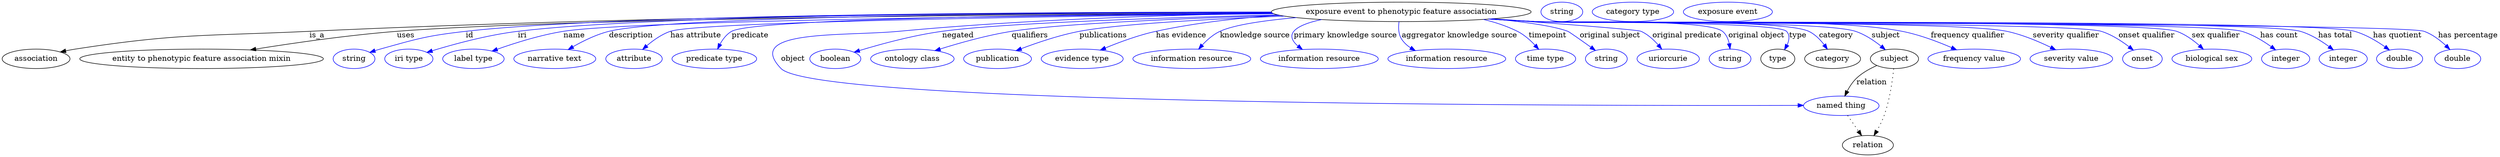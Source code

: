 digraph {
	graph [bb="0,0,4596.4,283"];
	node [label="\N"];
	"exposure event to phenotypic feature association"	[height=0.5,
		label="exposure event to phenotypic feature association",
		pos="2576.4,265",
		width=6.6439];
	association	[height=0.5,
		pos="62.394,178",
		width=1.7332];
	"exposure event to phenotypic feature association" -> association	[label=is_a,
		lp="580.39,221.5",
		pos="e,107.12,190.7 2337.2,264.38 1960.4,263.96 1205.7,258.96 566.39,229 374.05,219.99 324.67,225.55 134.39,196 128.7,195.12 122.8,194.02 \
116.92,192.81"];
	"entity to phenotypic feature association mixin"	[height=0.5,
		pos="367.39,178",
		width=6.2286];
	"exposure event to phenotypic feature association" -> "entity to phenotypic feature association mixin"	[label=uses,
		lp="743.89,221.5",
		pos="e,457.32,194.52 2338.4,263.03 1911.9,260.69 1033.1,253.03 727.39,229 639.08,222.06 539.35,207.69 467.3,196.13"];
	id	[color=blue,
		height=0.5,
		label=string,
		pos="648.39,178",
		width=1.0652];
	"exposure event to phenotypic feature association" -> id	[color=blue,
		label=id,
		lp="861.39,221.5",
		pos="e,677.38,189.97 2337.2,264.62 1933.6,264.74 1134,260.77 854.39,229 783.12,220.9 765.47,215.35 696.39,196 693.29,195.13 690.09,194.16 \
686.89,193.14",
		style=solid];
	iri	[color=blue,
		height=0.5,
		label="iri type",
		pos="749.39,178",
		width=1.2277];
	"exposure event to phenotypic feature association" -> iri	[color=blue,
		label=iri,
		lp="958.39,221.5",
		pos="e,782.71,189.98 2337,264.66 1951.8,264.73 1211.2,260.56 950.39,229 894.94,222.29 832.78,205.31 792.47,193",
		style=solid];
	name	[color=blue,
		height=0.5,
		label="label type",
		pos="868.39,178",
		width=1.5707];
	"exposure event to phenotypic feature association" -> name	[color=blue,
		label=name,
		lp="1054.4,221.5",
		pos="e,902.73,192.32 2340.1,262.14 1939.8,258.47 1159.3,248.85 1034.4,229 992.1,222.28 945.54,207.58 912.52,195.85",
		style=solid];
	description	[color=blue,
		height=0.5,
		label="narrative text",
		pos="1018.4,178",
		width=2.0943];
	"exposure event to phenotypic feature association" -> description	[color=blue,
		label=description,
		lp="1157.9,221.5",
		pos="e,1042.8,195.22 2337.5,264.02 1954,263.19 1232,257.75 1117.4,229 1094.1,223.16 1070,211.16 1051.5,200.38",
		style=solid];
	"has attribute"	[color=blue,
		height=0.5,
		label=attribute,
		pos="1163.4,178",
		width=1.4443];
	"exposure event to phenotypic feature association" -> "has attribute"	[color=blue,
		label="has attribute",
		lp="1277.4,221.5",
		pos="e,1179.3,195.41 2341.4,261.58 1969.5,257.21 1281.8,246.8 1230.4,229 1214.3,223.44 1199,212.52 1187,202.3",
		style=solid];
	predicate	[color=blue,
		height=0.5,
		label="predicate type",
		pos="1311.4,178",
		width=2.1665];
	"exposure event to phenotypic feature association" -> predicate	[color=blue,
		label=predicate,
		lp="1377.4,221.5",
		pos="e,1317.4,196.12 2338.6,262.94 1992.4,260.58 1385.8,253.02 1343.4,229 1334,223.67 1326.9,214.3 1321.8,205.1",
		style=solid];
	object	[color=blue,
		height=0.5,
		label="named thing",
		pos="3387.4,91",
		width=1.9318];
	"exposure event to phenotypic feature association" -> object	[color=blue,
		label=object,
		lp="1456.4,178",
		pos="e,3317.7,91.747 2339.5,262.46 2152.1,259.46 1884,251.19 1650.4,229 1550.1,219.47 1364.4,232.49 1434.4,160 1500.5,91.603 2949,90.853 \
3307.6,91.721",
		style=solid];
	negated	[color=blue,
		height=0.5,
		label=boolean,
		pos="1534.4,178",
		width=1.2999];
	"exposure event to phenotypic feature association" -> negated	[color=blue,
		label=negated,
		lp="1759.4,221.5",
		pos="e,1569,190.38 2349,259.42 2139.8,254.32 1845.3,244.68 1730.4,229 1677.3,221.76 1617.9,205.39 1578.5,193.34",
		style=solid];
	qualifiers	[color=blue,
		height=0.5,
		label="ontology class",
		pos="1675.4,178",
		width=2.1304];
	"exposure event to phenotypic feature association" -> qualifiers	[color=blue,
		label=qualifiers,
		lp="1891.9,221.5",
		pos="e,1717,193.16 2353.5,258.43 2178.8,253.08 1950.3,243.61 1858.4,229 1813.2,221.81 1763.2,207.7 1726.8,196.3",
		style=solid];
	publications	[color=blue,
		height=0.5,
		label=publication,
		pos="1832.4,178",
		width=1.7332];
	"exposure event to phenotypic feature association" -> publications	[color=blue,
		label=publications,
		lp="2027.4,221.5",
		pos="e,1866.5,193.14 2361,257.16 2221.7,251.6 2053.6,242.46 1983.4,229 1946.4,221.9 1905.9,208.15 1876.1,196.86",
		style=solid];
	"has evidence"	[color=blue,
		height=0.5,
		label="evidence type",
		pos="1988.4,178",
		width=2.0943];
	"exposure event to phenotypic feature association" -> "has evidence"	[color=blue,
		label="has evidence",
		lp="2170.9,221.5",
		pos="e,2021.7,194.19 2351.6,258.79 2278.5,253.87 2197.4,244.94 2124.4,229 2092.2,221.98 2057.4,209.06 2031,198.12",
		style=solid];
	"knowledge source"	[color=blue,
		height=0.5,
		label="information resource",
		pos="2190.4,178",
		width=3.015];
	"exposure event to phenotypic feature association" -> "knowledge source"	[color=blue,
		label="knowledge source",
		lp="2306.9,221.5",
		pos="e,2203,195.94 2383.1,254.38 2324.4,249.16 2268.6,241.16 2242.4,229 2230,223.23 2218.7,213.26 2209.8,203.74",
		style=solid];
	"primary knowledge source"	[color=blue,
		height=0.5,
		label="information resource",
		pos="2425.4,178",
		width=3.015];
	"exposure event to phenotypic feature association" -> "primary knowledge source"	[color=blue,
		label="primary knowledge source",
		lp="2473.4,221.5",
		pos="e,2394.2,195.46 2429.6,250.78 2405.9,245.71 2386.5,238.7 2378.4,229 2370.6,219.76 2376.4,210.01 2386.1,201.6",
		style=solid];
	"aggregator knowledge source"	[color=blue,
		height=0.5,
		label="information resource",
		pos="2660.4,178",
		width=3.015];
	"exposure event to phenotypic feature association" -> "aggregator knowledge source"	[color=blue,
		label="aggregator knowledge source",
		lp="2683.9,221.5",
		pos="e,2602.3,193.23 2572.3,246.85 2570.9,236.48 2571,223.49 2577.4,214 2581.6,207.77 2587.2,202.65 2593.4,198.43",
		style=solid];
	timepoint	[color=blue,
		height=0.5,
		label="time type",
		pos="2842.4,178",
		width=1.5346];
	"exposure event to phenotypic feature association" -> timepoint	[color=blue,
		label=timepoint,
		lp="2846.4,221.5",
		pos="e,2829.7,195.66 2727.7,251.04 2749.4,245.85 2771,238.73 2790.4,229 2802.6,222.87 2813.9,212.85 2822.8,203.39",
		style=solid];
	"original subject"	[color=blue,
		height=0.5,
		label=string,
		pos="2954.4,178",
		width=1.0652];
	"exposure event to phenotypic feature association" -> "original subject"	[color=blue,
		label="original subject",
		lp="2961.4,221.5",
		pos="e,2934.2,193.57 2744.6,252.17 2801.5,246.59 2857.3,238.94 2883.4,229 2885.9,228.05 2907.3,212.91 2925.9,199.53",
		style=solid];
	"original predicate"	[color=blue,
		height=0.5,
		label=uriorcurie,
		pos="3068.4,178",
		width=1.5887];
	"exposure event to phenotypic feature association" -> "original predicate"	[color=blue,
		label="original predicate",
		lp="3102.9,221.5",
		pos="e,3056.5,196.06 2743.5,252.09 2866,243.16 3011.9,231.97 3018.4,229 3030.6,223.38 3041.5,213.43 3050,203.88",
		style=solid];
	"original object"	[color=blue,
		height=0.5,
		label=string,
		pos="3182.4,178",
		width=1.0652];
	"exposure event to phenotypic feature association" -> "original object"	[color=blue,
		label="original object",
		lp="3230.9,221.5",
		pos="e,3182.4,196.12 2744.5,252.16 2771.5,250.36 2799.2,248.58 2825.4,247 2863.5,244.7 3138.6,252.85 3168.4,229 3175.3,223.47 3179,214.84 \
3180.9,206.29",
		style=solid];
	type	[height=0.5,
		pos="3270.4,178",
		width=0.86659];
	"exposure event to phenotypic feature association" -> type	[color=blue,
		label=type,
		lp="3307.4,221.5",
		pos="e,3282.7,194.83 2742.1,252.01 2769.9,250.19 2798.5,248.44 2825.4,247 2851,245.63 3268.6,247.47 3286.4,229 3293,222.17 3291.6,212.65 \
3287.6,203.75",
		style=solid];
	category	[height=0.5,
		pos="3371.4,178",
		width=1.4263];
	"exposure event to phenotypic feature association" -> category	[color=blue,
		label=category,
		lp="3377.9,221.5",
		pos="e,3361.8,195.73 2741.8,251.96 2769.7,250.14 2798.3,248.41 2825.4,247 2881.1,244.1 3277,252.9 3327.4,229 3338.9,223.56 3348.6,213.59 \
3356,203.97",
		style=solid];
	subject	[height=0.5,
		pos="3485.4,178",
		width=1.2277];
	"exposure event to phenotypic feature association" -> subject	[color=blue,
		label=subject,
		lp="3469.4,221.5",
		pos="e,3468.6,194.9 2740.8,251.9 2769,250.08 2798,248.35 2825.4,247 2890.7,243.77 3351.3,249.49 3413.4,229 3430.7,223.29 3447.6,211.98 \
3460.6,201.56",
		style=solid];
	"frequency qualifier"	[color=blue,
		height=0.5,
		label="frequency value",
		pos="3632.4,178",
		width=2.3651];
	"exposure event to phenotypic feature association" -> "frequency qualifier"	[color=blue,
		label="frequency qualifier",
		lp="3620.4,221.5",
		pos="e,3599.9,194.69 2740.1,251.85 2768.5,250.02 2797.8,248.31 2825.4,247 2975.1,239.9 3352.3,257.76 3499.4,229 3531,222.83 3564.9,209.98 \
3590.5,198.85",
		style=solid];
	"severity qualifier"	[color=blue,
		height=0.5,
		label="severity value",
		pos="3811.4,178",
		width=2.1123];
	"exposure event to phenotypic feature association" -> "severity qualifier"	[color=blue,
		label="severity qualifier",
		lp="3801.4,221.5",
		pos="e,3782.6,194.75 2739.1,251.78 2767.8,249.94 2797.5,248.24 2825.4,247 2921.7,242.72 3598.1,249.02 3692.4,229 3720.7,222.99 3750.8,\
210.31 3773.6,199.22",
		style=solid];
	"onset qualifier"	[color=blue,
		height=0.5,
		label=onset,
		pos="3941.4,178",
		width=1.011];
	"exposure event to phenotypic feature association" -> "onset qualifier"	[color=blue,
		label="onset qualifier",
		lp="3948.9,221.5",
		pos="e,3924.7,194.26 2738.4,251.74 2767.4,249.89 2797.3,248.2 2825.4,247 2883.2,244.53 3811.2,246.24 3866.4,229 3884.8,223.24 3902.9,\
211.42 3916.7,200.72",
		style=solid];
	"sex qualifier"	[color=blue,
		height=0.5,
		label="biological sex",
		pos="4069.4,178",
		width=2.0401];
	"exposure event to phenotypic feature association" -> "sex qualifier"	[color=blue,
		label="sex qualifier",
		lp="4076.4,221.5",
		pos="e,4053.8,195.71 2738.1,251.71 2767.1,249.86 2797.1,248.18 2825.4,247 2890.8,244.27 3942.5,250.57 4004.4,229 4020,223.55 4034.8,212.75 \
4046.4,202.58",
		style=solid];
	"has count"	[color=blue,
		height=0.5,
		label=integer,
		pos="4205.4,178",
		width=1.2277];
	"exposure event to phenotypic feature association" -> "has count"	[color=blue,
		label="has count",
		lp="4193.4,221.5",
		pos="e,4186.8,194.54 2737.7,251.7 2766.9,249.84 2797,248.16 2825.4,247 2897.5,244.04 4055.1,249.18 4124.4,229 4144,223.28 4163.6,211.41 \
4178.6,200.67",
		style=solid];
	"has total"	[color=blue,
		height=0.5,
		label=integer,
		pos="4311.4,178",
		width=1.2277];
	"exposure event to phenotypic feature association" -> "has total"	[color=blue,
		label="has total",
		lp="4296.9,221.5",
		pos="e,4293.4,194.54 2737.7,251.68 2766.9,249.82 2797,248.15 2825.4,247 2903.5,243.84 4157.5,251.24 4232.4,229 4251.6,223.29 4270.7,211.42 \
4285.3,200.68",
		style=solid];
	"has quotient"	[color=blue,
		height=0.5,
		label=double,
		pos="4415.4,178",
		width=1.1735];
	"exposure event to phenotypic feature association" -> "has quotient"	[color=blue,
		label="has quotient",
		lp="4411.4,221.5",
		pos="e,4396.7,194.31 2737.4,251.68 2766.7,249.82 2796.9,248.14 2825.4,247 2909.1,243.65 4251.9,251.9 4332.4,229 4352.5,223.27 4372.7,\
211.28 4388.2,200.48",
		style=solid];
	"has percentage"	[color=blue,
		height=0.5,
		label=double,
		pos="4522.4,178",
		width=1.1735];
	"exposure event to phenotypic feature association" -> "has percentage"	[color=blue,
		label="has percentage",
		lp="4541.4,221.5",
		pos="e,4507.9,195.47 2737.4,251.66 2766.7,249.8 2796.9,248.13 2825.4,247 2870.8,245.2 4417.6,244.35 4460.4,229 4475.5,223.58 4489.6,212.83 \
4500.6,202.67",
		style=solid];
	relation	[height=0.5,
		pos="3436.4,18",
		width=1.2999];
	object -> relation	[pos="e,3424.9,35.705 3399,73.174 3405,64.509 3412.4,53.768 3419,44.141",
		style=dotted];
	association_type	[color=blue,
		height=0.5,
		label=string,
		pos="2872.4,265",
		width=1.0652];
	association_category	[color=blue,
		height=0.5,
		label="category type",
		pos="3003.4,265",
		width=2.0762];
	subject -> object	[label=relation,
		lp="3443.4,134.5",
		pos="e,3393.8,108.97 3452.9,165.59 3440.1,159.94 3426,152.13 3415.4,142 3408.4,135.31 3402.7,126.48 3398.3,118.1"];
	subject -> relation	[pos="e,3447.6,35.828 3484,159.99 3481.9,139.02 3477,102.55 3466.4,73 3462.9,63.258 3457.8,53.189 3452.8,44.423",
		style=dotted];
	"exposure event to phenotypic feature association_subject"	[color=blue,
		height=0.5,
		label="exposure event",
		pos="3178.4,265",
		width=2.2748];
}
